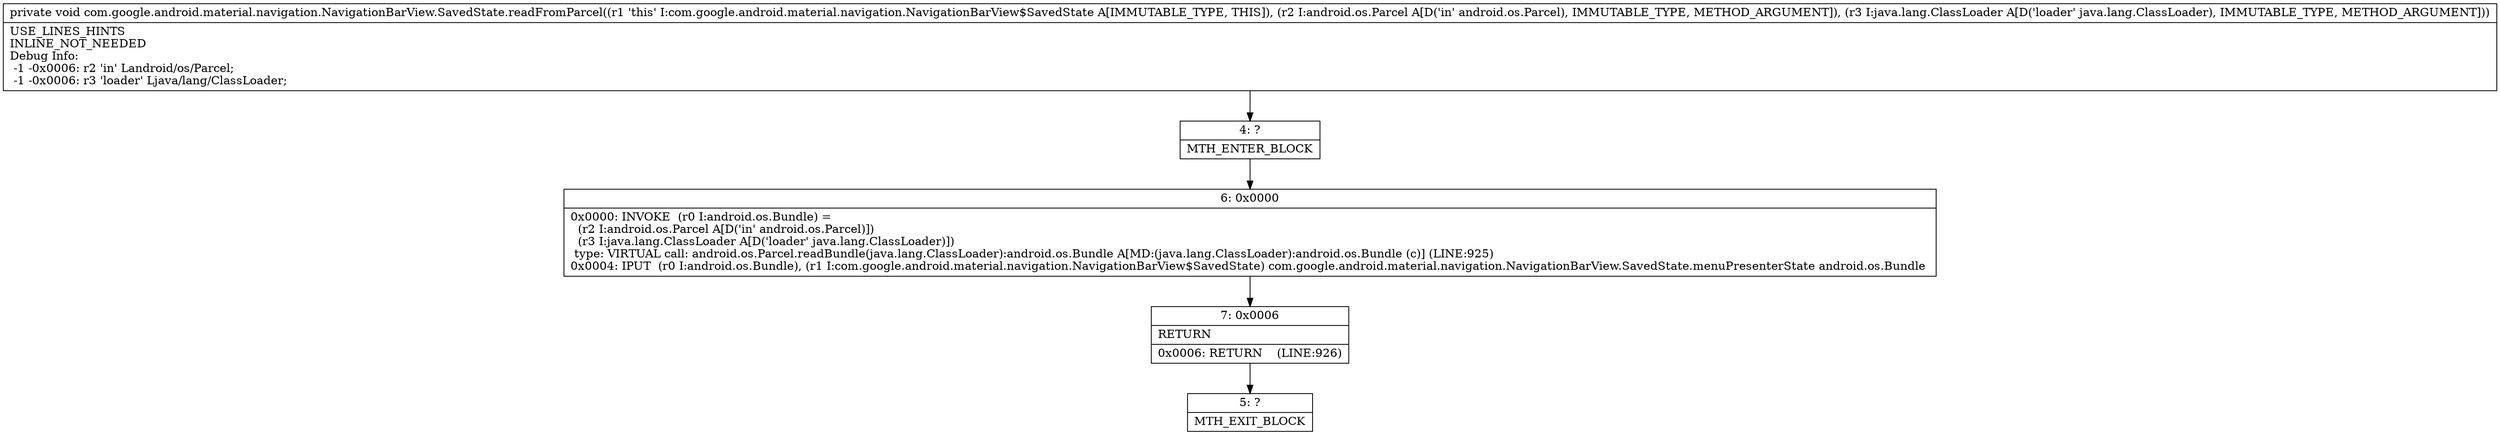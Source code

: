 digraph "CFG forcom.google.android.material.navigation.NavigationBarView.SavedState.readFromParcel(Landroid\/os\/Parcel;Ljava\/lang\/ClassLoader;)V" {
Node_4 [shape=record,label="{4\:\ ?|MTH_ENTER_BLOCK\l}"];
Node_6 [shape=record,label="{6\:\ 0x0000|0x0000: INVOKE  (r0 I:android.os.Bundle) = \l  (r2 I:android.os.Parcel A[D('in' android.os.Parcel)])\l  (r3 I:java.lang.ClassLoader A[D('loader' java.lang.ClassLoader)])\l type: VIRTUAL call: android.os.Parcel.readBundle(java.lang.ClassLoader):android.os.Bundle A[MD:(java.lang.ClassLoader):android.os.Bundle (c)] (LINE:925)\l0x0004: IPUT  (r0 I:android.os.Bundle), (r1 I:com.google.android.material.navigation.NavigationBarView$SavedState) com.google.android.material.navigation.NavigationBarView.SavedState.menuPresenterState android.os.Bundle \l}"];
Node_7 [shape=record,label="{7\:\ 0x0006|RETURN\l|0x0006: RETURN    (LINE:926)\l}"];
Node_5 [shape=record,label="{5\:\ ?|MTH_EXIT_BLOCK\l}"];
MethodNode[shape=record,label="{private void com.google.android.material.navigation.NavigationBarView.SavedState.readFromParcel((r1 'this' I:com.google.android.material.navigation.NavigationBarView$SavedState A[IMMUTABLE_TYPE, THIS]), (r2 I:android.os.Parcel A[D('in' android.os.Parcel), IMMUTABLE_TYPE, METHOD_ARGUMENT]), (r3 I:java.lang.ClassLoader A[D('loader' java.lang.ClassLoader), IMMUTABLE_TYPE, METHOD_ARGUMENT]))  | USE_LINES_HINTS\lINLINE_NOT_NEEDED\lDebug Info:\l  \-1 \-0x0006: r2 'in' Landroid\/os\/Parcel;\l  \-1 \-0x0006: r3 'loader' Ljava\/lang\/ClassLoader;\l}"];
MethodNode -> Node_4;Node_4 -> Node_6;
Node_6 -> Node_7;
Node_7 -> Node_5;
}

